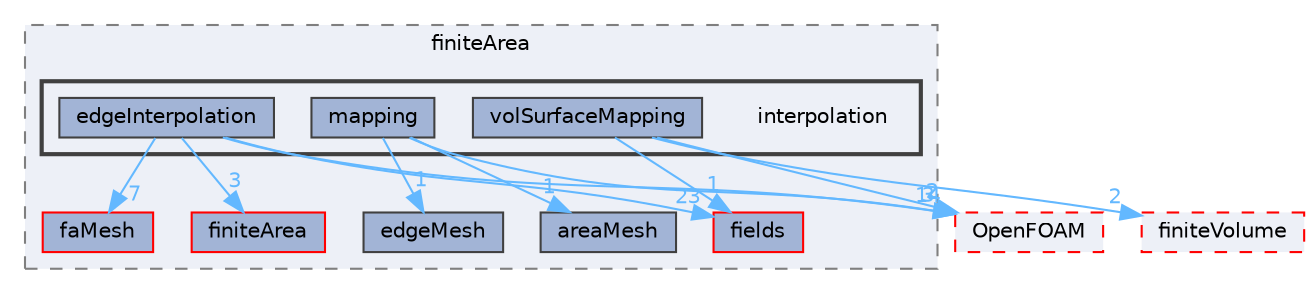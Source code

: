 digraph "src/finiteArea/interpolation"
{
 // LATEX_PDF_SIZE
  bgcolor="transparent";
  edge [fontname=Helvetica,fontsize=10,labelfontname=Helvetica,labelfontsize=10];
  node [fontname=Helvetica,fontsize=10,shape=box,height=0.2,width=0.4];
  compound=true
  subgraph clusterdir_b69a9eadfe761c231b266ce918b218a5 {
    graph [ bgcolor="#edf0f7", pencolor="grey50", label="finiteArea", fontname=Helvetica,fontsize=10 style="filled,dashed", URL="dir_b69a9eadfe761c231b266ce918b218a5.html",tooltip=""]
  dir_6ef5889ffbfbbd682d743a67e9ce9e17 [label="edgeMesh", fillcolor="#a2b4d6", color="grey25", style="filled", URL="dir_6ef5889ffbfbbd682d743a67e9ce9e17.html",tooltip=""];
  dir_82c77a639fb8894523e0866635d617d1 [label="fields", fillcolor="#a2b4d6", color="red", style="filled", URL="dir_82c77a639fb8894523e0866635d617d1.html",tooltip=""];
  dir_aa4bce7a1abbd72ee1f4d02ddf362a3b [label="areaMesh", fillcolor="#a2b4d6", color="grey25", style="filled", URL="dir_aa4bce7a1abbd72ee1f4d02ddf362a3b.html",tooltip=""];
  dir_f14612db68a06d13a87d37d60dc895d5 [label="faMesh", fillcolor="#a2b4d6", color="red", style="filled", URL="dir_f14612db68a06d13a87d37d60dc895d5.html",tooltip=""];
  dir_b48fbfbe364b5d9546b561f47f4221eb [label="finiteArea", fillcolor="#a2b4d6", color="red", style="filled", URL="dir_b48fbfbe364b5d9546b561f47f4221eb.html",tooltip=""];
  subgraph clusterdir_880b478b7287aa29b2969cd4b71f61be {
    graph [ bgcolor="#edf0f7", pencolor="grey25", label="", fontname=Helvetica,fontsize=10 style="filled,bold", URL="dir_880b478b7287aa29b2969cd4b71f61be.html",tooltip=""]
    dir_880b478b7287aa29b2969cd4b71f61be [shape=plaintext, label="interpolation"];
  dir_d09a07b3e048025a638370dc255ceab7 [label="edgeInterpolation", fillcolor="#a2b4d6", color="grey25", style="filled", URL="dir_d09a07b3e048025a638370dc255ceab7.html",tooltip=""];
  dir_13c175f27ee12af18019061fa4f83bf4 [label="mapping", fillcolor="#a2b4d6", color="grey25", style="filled", URL="dir_13c175f27ee12af18019061fa4f83bf4.html",tooltip=""];
  dir_e3d9858466445b999749a8128ce4b7dc [label="volSurfaceMapping", fillcolor="#a2b4d6", color="grey25", style="filled", URL="dir_e3d9858466445b999749a8128ce4b7dc.html",tooltip=""];
  }
  }
  dir_c5473ff19b20e6ec4dfe5c310b3778a8 [label="OpenFOAM", fillcolor="#edf0f7", color="red", style="filled,dashed", URL="dir_c5473ff19b20e6ec4dfe5c310b3778a8.html",tooltip=""];
  dir_9bd15774b555cf7259a6fa18f99fe99b [label="finiteVolume", fillcolor="#edf0f7", color="red", style="filled,dashed", URL="dir_9bd15774b555cf7259a6fa18f99fe99b.html",tooltip=""];
  dir_d09a07b3e048025a638370dc255ceab7->dir_82c77a639fb8894523e0866635d617d1 [headlabel="23", labeldistance=1.5 headhref="dir_001108_001330.html" href="dir_001108_001330.html" color="steelblue1" fontcolor="steelblue1"];
  dir_d09a07b3e048025a638370dc255ceab7->dir_c5473ff19b20e6ec4dfe5c310b3778a8 [headlabel="14", labeldistance=1.5 headhref="dir_001108_002695.html" href="dir_001108_002695.html" color="steelblue1" fontcolor="steelblue1"];
  dir_d09a07b3e048025a638370dc255ceab7->dir_f14612db68a06d13a87d37d60dc895d5 [headlabel="7", labeldistance=1.5 headhref="dir_001108_001295.html" href="dir_001108_001295.html" color="steelblue1" fontcolor="steelblue1"];
  dir_d09a07b3e048025a638370dc255ceab7->dir_b48fbfbe364b5d9546b561f47f4221eb [headlabel="3", labeldistance=1.5 headhref="dir_001108_001386.html" href="dir_001108_001386.html" color="steelblue1" fontcolor="steelblue1"];
  dir_13c175f27ee12af18019061fa4f83bf4->dir_6ef5889ffbfbbd682d743a67e9ce9e17 [headlabel="1", labeldistance=1.5 headhref="dir_002315_001111.html" href="dir_002315_001111.html" color="steelblue1" fontcolor="steelblue1"];
  dir_13c175f27ee12af18019061fa4f83bf4->dir_aa4bce7a1abbd72ee1f4d02ddf362a3b [headlabel="1", labeldistance=1.5 headhref="dir_002315_000121.html" href="dir_002315_000121.html" color="steelblue1" fontcolor="steelblue1"];
  dir_13c175f27ee12af18019061fa4f83bf4->dir_c5473ff19b20e6ec4dfe5c310b3778a8 [headlabel="3", labeldistance=1.5 headhref="dir_002315_002695.html" href="dir_002315_002695.html" color="steelblue1" fontcolor="steelblue1"];
  dir_e3d9858466445b999749a8128ce4b7dc->dir_82c77a639fb8894523e0866635d617d1 [headlabel="1", labeldistance=1.5 headhref="dir_004302_001330.html" href="dir_004302_001330.html" color="steelblue1" fontcolor="steelblue1"];
  dir_e3d9858466445b999749a8128ce4b7dc->dir_9bd15774b555cf7259a6fa18f99fe99b [headlabel="2", labeldistance=1.5 headhref="dir_004302_001387.html" href="dir_004302_001387.html" color="steelblue1" fontcolor="steelblue1"];
  dir_e3d9858466445b999749a8128ce4b7dc->dir_c5473ff19b20e6ec4dfe5c310b3778a8 [headlabel="2", labeldistance=1.5 headhref="dir_004302_002695.html" href="dir_004302_002695.html" color="steelblue1" fontcolor="steelblue1"];
}
